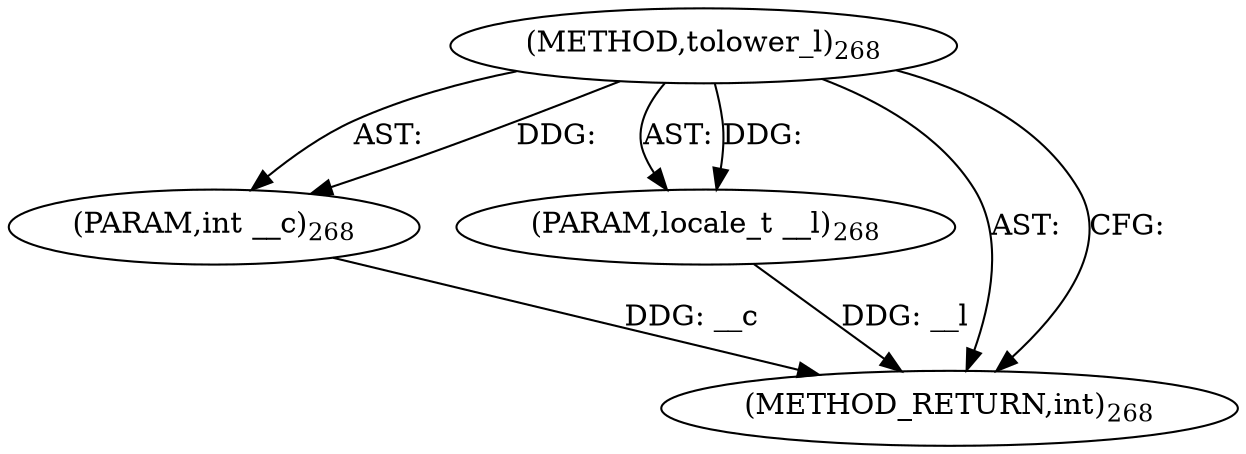 digraph "tolower_l" {  
"3068" [label = <(METHOD,tolower_l)<SUB>268</SUB>> ]
"3069" [label = <(PARAM,int __c)<SUB>268</SUB>> ]
"3070" [label = <(PARAM,locale_t __l)<SUB>268</SUB>> ]
"3071" [label = <(METHOD_RETURN,int)<SUB>268</SUB>> ]
  "3068" -> "3069"  [ label = "AST: "] 
  "3068" -> "3070"  [ label = "AST: "] 
  "3068" -> "3071"  [ label = "AST: "] 
  "3068" -> "3071"  [ label = "CFG: "] 
  "3069" -> "3071"  [ label = "DDG: __c"] 
  "3070" -> "3071"  [ label = "DDG: __l"] 
  "3068" -> "3069"  [ label = "DDG: "] 
  "3068" -> "3070"  [ label = "DDG: "] 
}
